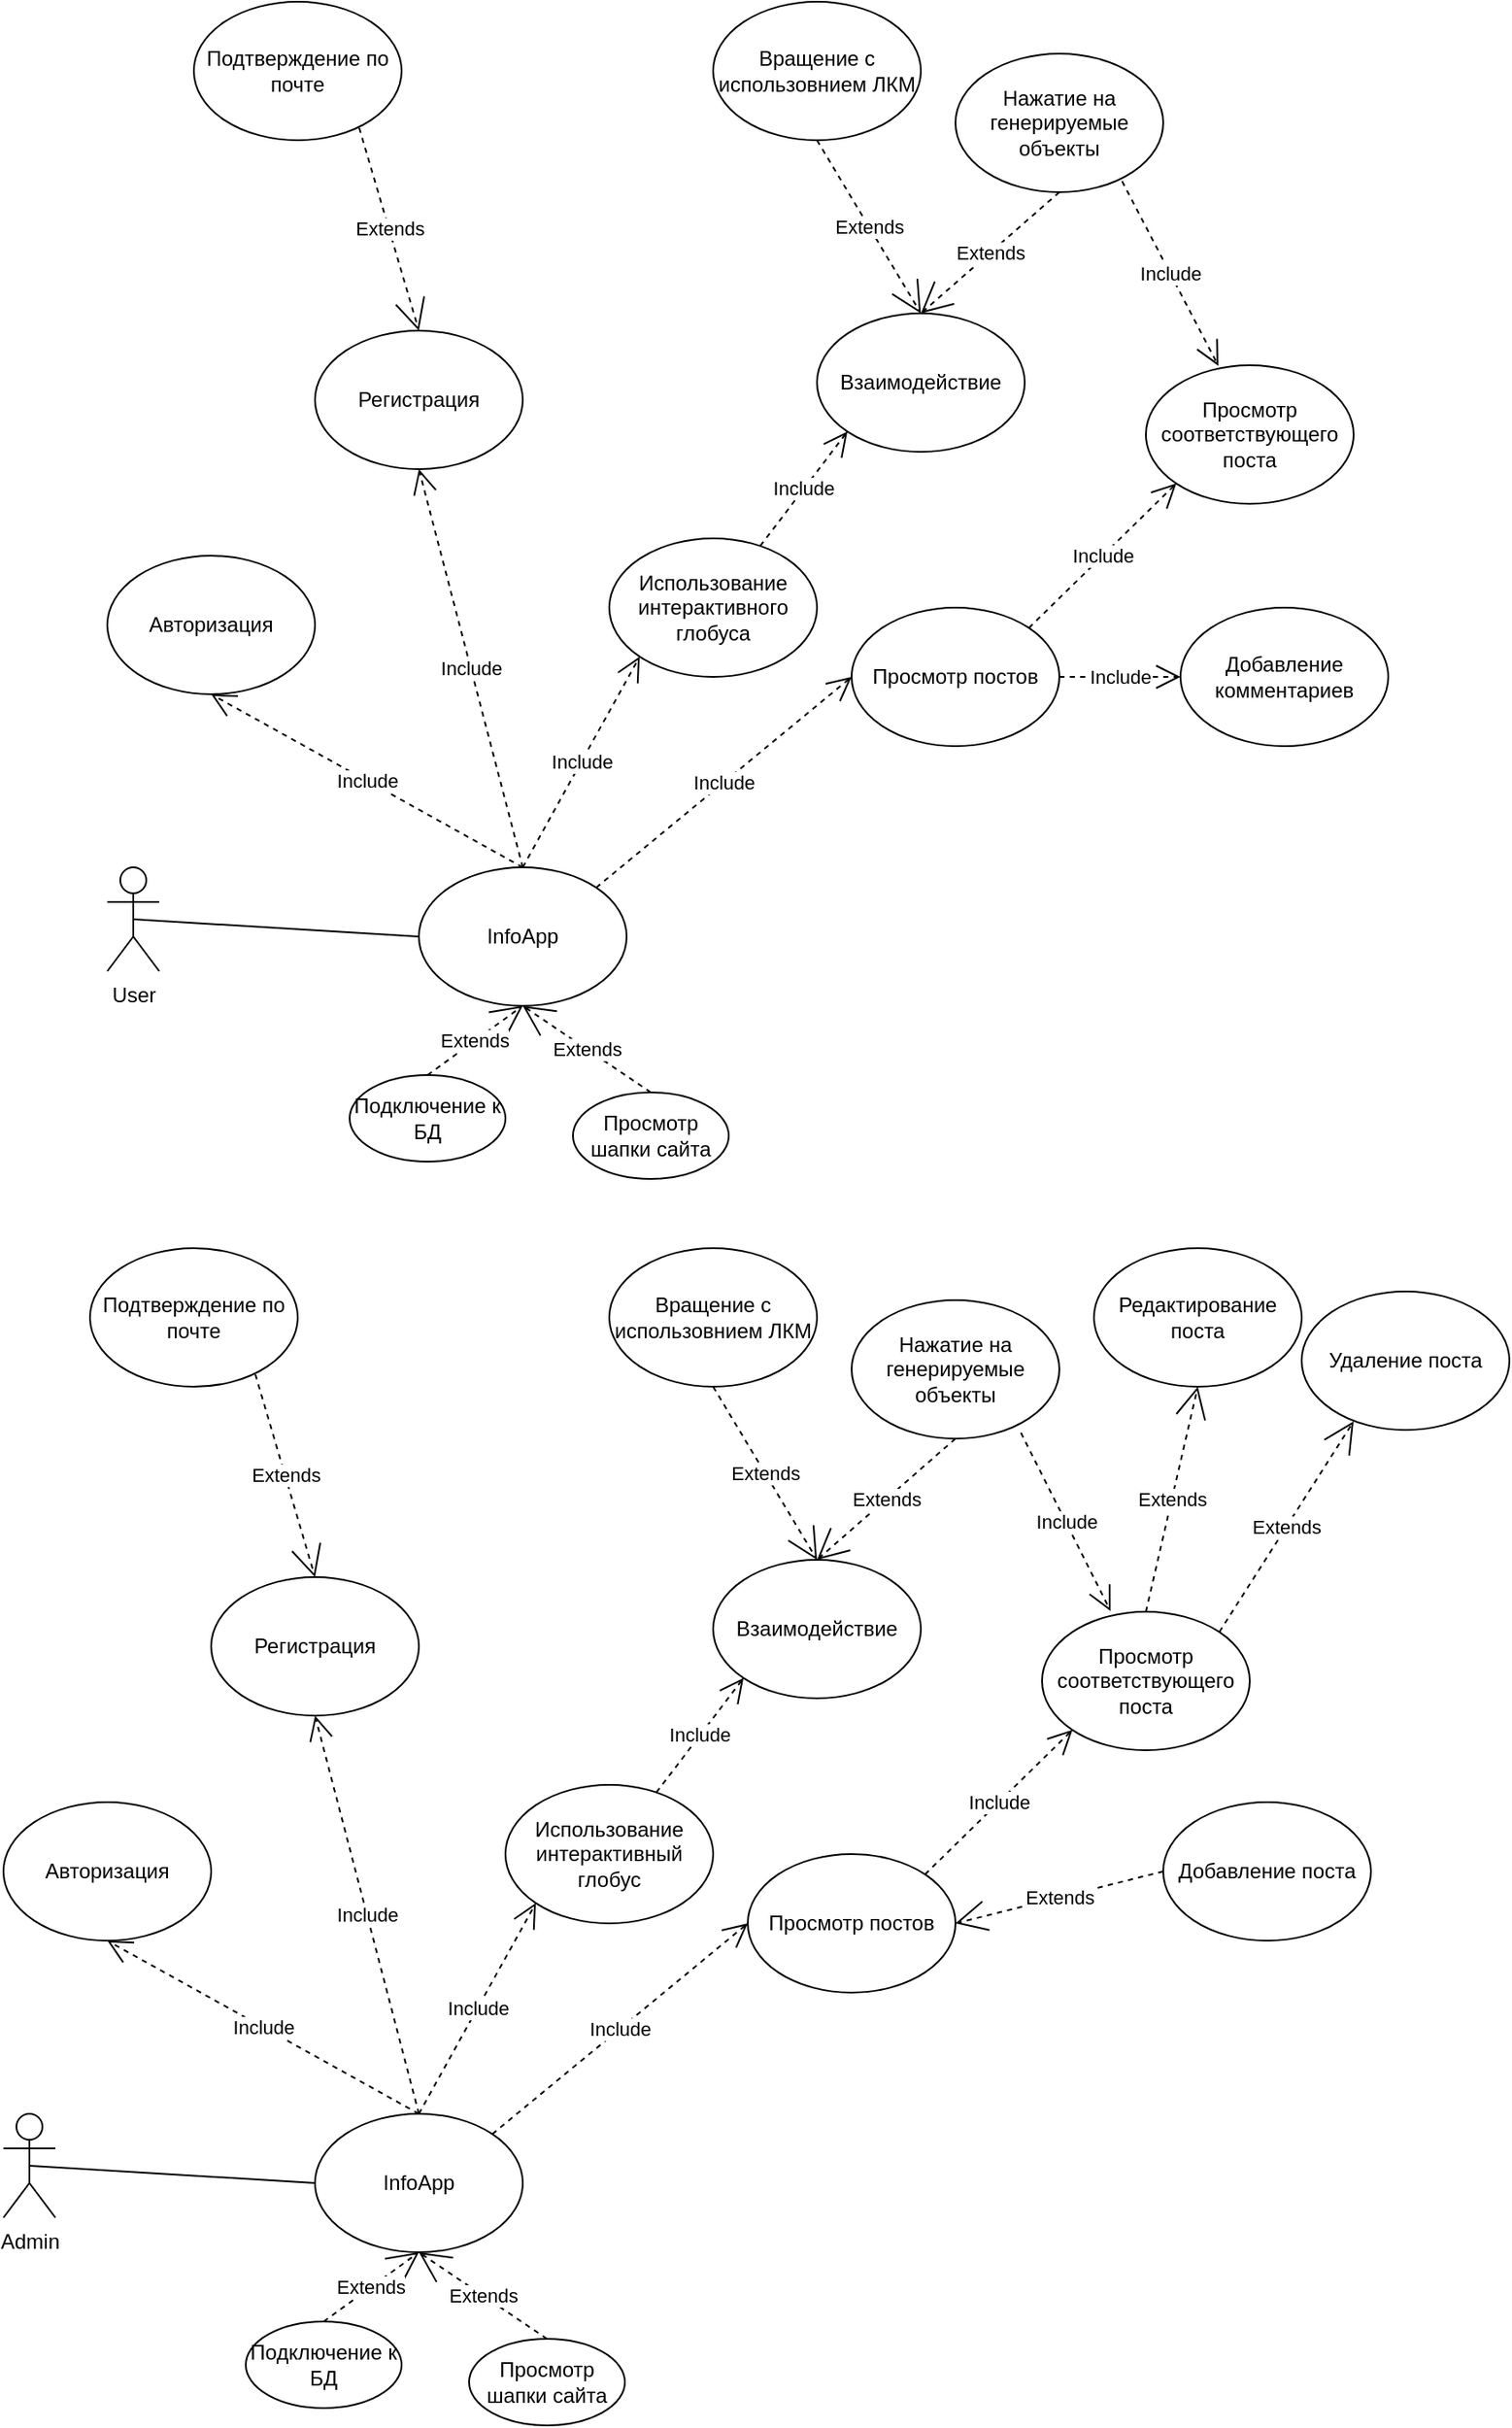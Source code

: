 <mxfile version="14.4.6" type="github">
  <diagram id="O6dOZKKfxx-vspAB8r2i" name="Page-1">
    <mxGraphModel dx="1140" dy="1841" grid="1" gridSize="10" guides="1" tooltips="1" connect="1" arrows="1" fold="1" page="1" pageScale="1" pageWidth="827" pageHeight="1169" math="0" shadow="0">
      <root>
        <mxCell id="0" />
        <mxCell id="1" parent="0" />
        <mxCell id="TU0fTfPvET5PNr98Xxx0-1" value="User&lt;br&gt;" style="shape=umlActor;verticalLabelPosition=bottom;verticalAlign=top;html=1;outlineConnect=0;" vertex="1" parent="1">
          <mxGeometry x="100" y="300" width="30" height="60" as="geometry" />
        </mxCell>
        <mxCell id="TU0fTfPvET5PNr98Xxx0-2" value="InfoApp" style="ellipse;whiteSpace=wrap;html=1;" vertex="1" parent="1">
          <mxGeometry x="280" y="300" width="120" height="80" as="geometry" />
        </mxCell>
        <mxCell id="TU0fTfPvET5PNr98Xxx0-3" value="" style="endArrow=none;html=1;entryX=0;entryY=0.5;entryDx=0;entryDy=0;exitX=0.5;exitY=0.5;exitDx=0;exitDy=0;exitPerimeter=0;" edge="1" parent="1" source="TU0fTfPvET5PNr98Xxx0-1" target="TU0fTfPvET5PNr98Xxx0-2">
          <mxGeometry width="50" height="50" relative="1" as="geometry">
            <mxPoint x="180" y="390" as="sourcePoint" />
            <mxPoint x="230" y="340" as="targetPoint" />
          </mxGeometry>
        </mxCell>
        <mxCell id="TU0fTfPvET5PNr98Xxx0-4" value="Include" style="endArrow=open;endSize=12;dashed=1;html=1;exitX=0.5;exitY=0;exitDx=0;exitDy=0;entryX=0.5;entryY=1;entryDx=0;entryDy=0;" edge="1" parent="1" source="TU0fTfPvET5PNr98Xxx0-2" target="TU0fTfPvET5PNr98Xxx0-6">
          <mxGeometry width="160" relative="1" as="geometry">
            <mxPoint x="330" y="250" as="sourcePoint" />
            <mxPoint x="240" y="210" as="targetPoint" />
          </mxGeometry>
        </mxCell>
        <mxCell id="TU0fTfPvET5PNr98Xxx0-6" value="Авторизация&lt;br&gt;" style="ellipse;whiteSpace=wrap;html=1;" vertex="1" parent="1">
          <mxGeometry x="100" y="120" width="120" height="80" as="geometry" />
        </mxCell>
        <mxCell id="TU0fTfPvET5PNr98Xxx0-7" value="Регистрация" style="ellipse;whiteSpace=wrap;html=1;" vertex="1" parent="1">
          <mxGeometry x="220" y="-10" width="120" height="80" as="geometry" />
        </mxCell>
        <mxCell id="TU0fTfPvET5PNr98Xxx0-8" value="Include" style="endArrow=open;endSize=12;dashed=1;html=1;exitX=0.5;exitY=0;exitDx=0;exitDy=0;entryX=0.5;entryY=1;entryDx=0;entryDy=0;" edge="1" parent="1" source="TU0fTfPvET5PNr98Xxx0-2" target="TU0fTfPvET5PNr98Xxx0-7">
          <mxGeometry width="160" relative="1" as="geometry">
            <mxPoint x="400" y="280" as="sourcePoint" />
            <mxPoint x="560" y="280" as="targetPoint" />
          </mxGeometry>
        </mxCell>
        <mxCell id="TU0fTfPvET5PNr98Xxx0-9" value="Использование интерактивного глобуса" style="ellipse;whiteSpace=wrap;html=1;" vertex="1" parent="1">
          <mxGeometry x="390" y="110" width="120" height="80" as="geometry" />
        </mxCell>
        <mxCell id="TU0fTfPvET5PNr98Xxx0-10" value="Include" style="endArrow=open;endSize=12;dashed=1;html=1;exitX=0.5;exitY=0;exitDx=0;exitDy=0;entryX=0;entryY=1;entryDx=0;entryDy=0;" edge="1" parent="1" source="TU0fTfPvET5PNr98Xxx0-2" target="TU0fTfPvET5PNr98Xxx0-9">
          <mxGeometry width="160" relative="1" as="geometry">
            <mxPoint x="350" y="310" as="sourcePoint" />
            <mxPoint x="390" y="220" as="targetPoint" />
          </mxGeometry>
        </mxCell>
        <mxCell id="TU0fTfPvET5PNr98Xxx0-13" value="Взаимодействие" style="ellipse;whiteSpace=wrap;html=1;" vertex="1" parent="1">
          <mxGeometry x="510" y="-20" width="120" height="80" as="geometry" />
        </mxCell>
        <mxCell id="TU0fTfPvET5PNr98Xxx0-14" value="Include" style="endArrow=open;endSize=12;dashed=1;html=1;entryX=0;entryY=1;entryDx=0;entryDy=0;" edge="1" parent="1" source="TU0fTfPvET5PNr98Xxx0-9" target="TU0fTfPvET5PNr98Xxx0-13">
          <mxGeometry width="160" relative="1" as="geometry">
            <mxPoint x="520" y="140" as="sourcePoint" />
            <mxPoint x="530" y="50" as="targetPoint" />
          </mxGeometry>
        </mxCell>
        <mxCell id="TU0fTfPvET5PNr98Xxx0-15" value="Extends" style="endArrow=open;endSize=16;endFill=0;html=1;entryX=0.5;entryY=0;entryDx=0;entryDy=0;exitX=0.5;exitY=1;exitDx=0;exitDy=0;dashed=1;" edge="1" parent="1" source="TU0fTfPvET5PNr98Xxx0-16" target="TU0fTfPvET5PNr98Xxx0-13">
          <mxGeometry width="160" relative="1" as="geometry">
            <mxPoint x="520" y="-120" as="sourcePoint" />
            <mxPoint x="660" y="-160" as="targetPoint" />
          </mxGeometry>
        </mxCell>
        <mxCell id="TU0fTfPvET5PNr98Xxx0-16" value="Вращение с использовнием ЛКМ" style="ellipse;whiteSpace=wrap;html=1;" vertex="1" parent="1">
          <mxGeometry x="450" y="-200" width="120" height="80" as="geometry" />
        </mxCell>
        <mxCell id="TU0fTfPvET5PNr98Xxx0-17" value="Нажатие на генерируемые объекты" style="ellipse;whiteSpace=wrap;html=1;" vertex="1" parent="1">
          <mxGeometry x="590" y="-170" width="120" height="80" as="geometry" />
        </mxCell>
        <mxCell id="TU0fTfPvET5PNr98Xxx0-18" value="Extends" style="endArrow=open;endSize=16;endFill=0;html=1;entryX=0.5;entryY=0;entryDx=0;entryDy=0;exitX=0.5;exitY=1;exitDx=0;exitDy=0;dashed=1;" edge="1" parent="1" source="TU0fTfPvET5PNr98Xxx0-17" target="TU0fTfPvET5PNr98Xxx0-13">
          <mxGeometry width="160" relative="1" as="geometry">
            <mxPoint x="520" y="-110" as="sourcePoint" />
            <mxPoint x="580" y="-10" as="targetPoint" />
          </mxGeometry>
        </mxCell>
        <mxCell id="TU0fTfPvET5PNr98Xxx0-20" value="Просмотр соответствующего поста" style="ellipse;whiteSpace=wrap;html=1;" vertex="1" parent="1">
          <mxGeometry x="700" y="10" width="120" height="80" as="geometry" />
        </mxCell>
        <mxCell id="TU0fTfPvET5PNr98Xxx0-21" value="Подтверждение по почте" style="ellipse;whiteSpace=wrap;html=1;" vertex="1" parent="1">
          <mxGeometry x="150" y="-200" width="120" height="80" as="geometry" />
        </mxCell>
        <mxCell id="TU0fTfPvET5PNr98Xxx0-22" value="Extends" style="endArrow=open;endSize=16;endFill=0;html=1;entryX=0.5;entryY=0;entryDx=0;entryDy=0;exitX=0.796;exitY=0.911;exitDx=0;exitDy=0;exitPerimeter=0;dashed=1;" edge="1" parent="1" source="TU0fTfPvET5PNr98Xxx0-21" target="TU0fTfPvET5PNr98Xxx0-7">
          <mxGeometry width="160" relative="1" as="geometry">
            <mxPoint x="142" y="-92" as="sourcePoint" />
            <mxPoint x="580" y="-10" as="targetPoint" />
          </mxGeometry>
        </mxCell>
        <mxCell id="TU0fTfPvET5PNr98Xxx0-26" value="Просмотр постов" style="ellipse;whiteSpace=wrap;html=1;" vertex="1" parent="1">
          <mxGeometry x="530" y="150" width="120" height="80" as="geometry" />
        </mxCell>
        <mxCell id="TU0fTfPvET5PNr98Xxx0-27" value="Include" style="endArrow=open;endSize=12;dashed=1;html=1;exitX=1;exitY=0;exitDx=0;exitDy=0;entryX=0;entryY=0.5;entryDx=0;entryDy=0;" edge="1" parent="1" source="TU0fTfPvET5PNr98Xxx0-2" target="TU0fTfPvET5PNr98Xxx0-26">
          <mxGeometry width="160" relative="1" as="geometry">
            <mxPoint x="350" y="310" as="sourcePoint" />
            <mxPoint x="417.574" y="188.284" as="targetPoint" />
          </mxGeometry>
        </mxCell>
        <mxCell id="TU0fTfPvET5PNr98Xxx0-28" value="Include" style="endArrow=open;endSize=12;dashed=1;html=1;exitX=1;exitY=0;exitDx=0;exitDy=0;entryX=0;entryY=1;entryDx=0;entryDy=0;" edge="1" parent="1" source="TU0fTfPvET5PNr98Xxx0-26" target="TU0fTfPvET5PNr98Xxx0-20">
          <mxGeometry width="160" relative="1" as="geometry">
            <mxPoint x="392.426" y="321.716" as="sourcePoint" />
            <mxPoint x="540" y="200" as="targetPoint" />
          </mxGeometry>
        </mxCell>
        <mxCell id="TU0fTfPvET5PNr98Xxx0-29" value="Include" style="endArrow=open;endSize=12;dashed=1;html=1;exitX=1;exitY=0.5;exitDx=0;exitDy=0;" edge="1" parent="1" source="TU0fTfPvET5PNr98Xxx0-26">
          <mxGeometry width="160" relative="1" as="geometry">
            <mxPoint x="642.426" y="171.716" as="sourcePoint" />
            <mxPoint x="720" y="190" as="targetPoint" />
          </mxGeometry>
        </mxCell>
        <mxCell id="TU0fTfPvET5PNr98Xxx0-30" value="Добавление комментариев" style="ellipse;whiteSpace=wrap;html=1;" vertex="1" parent="1">
          <mxGeometry x="720" y="150" width="120" height="80" as="geometry" />
        </mxCell>
        <mxCell id="TU0fTfPvET5PNr98Xxx0-31" value="Подключение к БД" style="ellipse;whiteSpace=wrap;html=1;" vertex="1" parent="1">
          <mxGeometry x="240" y="420" width="90" height="50" as="geometry" />
        </mxCell>
        <mxCell id="TU0fTfPvET5PNr98Xxx0-32" value="Extends" style="endArrow=open;endSize=16;endFill=0;html=1;exitX=0.5;exitY=0;exitDx=0;exitDy=0;dashed=1;entryX=0.5;entryY=1;entryDx=0;entryDy=0;" edge="1" parent="1" source="TU0fTfPvET5PNr98Xxx0-31" target="TU0fTfPvET5PNr98Xxx0-2">
          <mxGeometry width="160" relative="1" as="geometry">
            <mxPoint x="255.52" y="-117.12" as="sourcePoint" />
            <mxPoint x="360" y="400" as="targetPoint" />
          </mxGeometry>
        </mxCell>
        <mxCell id="TU0fTfPvET5PNr98Xxx0-33" value="Просмотр шапки сайта" style="ellipse;whiteSpace=wrap;html=1;" vertex="1" parent="1">
          <mxGeometry x="369" y="430" width="90" height="50" as="geometry" />
        </mxCell>
        <mxCell id="TU0fTfPvET5PNr98Xxx0-34" value="Extends" style="endArrow=open;endSize=16;endFill=0;html=1;exitX=0.5;exitY=0;exitDx=0;exitDy=0;dashed=1;entryX=0.5;entryY=1;entryDx=0;entryDy=0;" edge="1" parent="1" source="TU0fTfPvET5PNr98Xxx0-33" target="TU0fTfPvET5PNr98Xxx0-2">
          <mxGeometry width="160" relative="1" as="geometry">
            <mxPoint x="295" y="430" as="sourcePoint" />
            <mxPoint x="350" y="390" as="targetPoint" />
          </mxGeometry>
        </mxCell>
        <mxCell id="TU0fTfPvET5PNr98Xxx0-36" value="Admin" style="shape=umlActor;verticalLabelPosition=bottom;verticalAlign=top;html=1;outlineConnect=0;" vertex="1" parent="1">
          <mxGeometry x="40" y="1020" width="30" height="60" as="geometry" />
        </mxCell>
        <mxCell id="TU0fTfPvET5PNr98Xxx0-37" value="InfoApp" style="ellipse;whiteSpace=wrap;html=1;" vertex="1" parent="1">
          <mxGeometry x="220" y="1020" width="120" height="80" as="geometry" />
        </mxCell>
        <mxCell id="TU0fTfPvET5PNr98Xxx0-38" value="" style="endArrow=none;html=1;entryX=0;entryY=0.5;entryDx=0;entryDy=0;exitX=0.5;exitY=0.5;exitDx=0;exitDy=0;exitPerimeter=0;" edge="1" parent="1" source="TU0fTfPvET5PNr98Xxx0-36" target="TU0fTfPvET5PNr98Xxx0-37">
          <mxGeometry width="50" height="50" relative="1" as="geometry">
            <mxPoint x="120" y="1110" as="sourcePoint" />
            <mxPoint x="170" y="1060" as="targetPoint" />
          </mxGeometry>
        </mxCell>
        <mxCell id="TU0fTfPvET5PNr98Xxx0-39" value="Include" style="endArrow=open;endSize=12;dashed=1;html=1;exitX=0.5;exitY=0;exitDx=0;exitDy=0;entryX=0.5;entryY=1;entryDx=0;entryDy=0;" edge="1" parent="1" source="TU0fTfPvET5PNr98Xxx0-37" target="TU0fTfPvET5PNr98Xxx0-40">
          <mxGeometry width="160" relative="1" as="geometry">
            <mxPoint x="270" y="970" as="sourcePoint" />
            <mxPoint x="180" y="930" as="targetPoint" />
          </mxGeometry>
        </mxCell>
        <mxCell id="TU0fTfPvET5PNr98Xxx0-40" value="Авторизация&lt;br&gt;" style="ellipse;whiteSpace=wrap;html=1;" vertex="1" parent="1">
          <mxGeometry x="40" y="840" width="120" height="80" as="geometry" />
        </mxCell>
        <mxCell id="TU0fTfPvET5PNr98Xxx0-41" value="Регистрация" style="ellipse;whiteSpace=wrap;html=1;" vertex="1" parent="1">
          <mxGeometry x="160" y="710" width="120" height="80" as="geometry" />
        </mxCell>
        <mxCell id="TU0fTfPvET5PNr98Xxx0-42" value="Include" style="endArrow=open;endSize=12;dashed=1;html=1;exitX=0.5;exitY=0;exitDx=0;exitDy=0;entryX=0.5;entryY=1;entryDx=0;entryDy=0;" edge="1" parent="1" source="TU0fTfPvET5PNr98Xxx0-37" target="TU0fTfPvET5PNr98Xxx0-41">
          <mxGeometry width="160" relative="1" as="geometry">
            <mxPoint x="340" y="1000" as="sourcePoint" />
            <mxPoint x="500" y="1000" as="targetPoint" />
          </mxGeometry>
        </mxCell>
        <mxCell id="TU0fTfPvET5PNr98Xxx0-43" value="Использование интерактивный глобус" style="ellipse;whiteSpace=wrap;html=1;" vertex="1" parent="1">
          <mxGeometry x="330" y="830" width="120" height="80" as="geometry" />
        </mxCell>
        <mxCell id="TU0fTfPvET5PNr98Xxx0-44" value="Include" style="endArrow=open;endSize=12;dashed=1;html=1;exitX=0.5;exitY=0;exitDx=0;exitDy=0;entryX=0;entryY=1;entryDx=0;entryDy=0;" edge="1" parent="1" source="TU0fTfPvET5PNr98Xxx0-37" target="TU0fTfPvET5PNr98Xxx0-43">
          <mxGeometry width="160" relative="1" as="geometry">
            <mxPoint x="290" y="1030" as="sourcePoint" />
            <mxPoint x="330" y="940" as="targetPoint" />
          </mxGeometry>
        </mxCell>
        <mxCell id="TU0fTfPvET5PNr98Xxx0-47" value="Взаимодействие" style="ellipse;whiteSpace=wrap;html=1;" vertex="1" parent="1">
          <mxGeometry x="450" y="700" width="120" height="80" as="geometry" />
        </mxCell>
        <mxCell id="TU0fTfPvET5PNr98Xxx0-48" value="Include" style="endArrow=open;endSize=12;dashed=1;html=1;entryX=0;entryY=1;entryDx=0;entryDy=0;" edge="1" parent="1" source="TU0fTfPvET5PNr98Xxx0-43" target="TU0fTfPvET5PNr98Xxx0-47">
          <mxGeometry width="160" relative="1" as="geometry">
            <mxPoint x="460" y="860" as="sourcePoint" />
            <mxPoint x="470" y="770" as="targetPoint" />
          </mxGeometry>
        </mxCell>
        <mxCell id="TU0fTfPvET5PNr98Xxx0-49" value="Extends" style="endArrow=open;endSize=16;endFill=0;html=1;entryX=0.5;entryY=0;entryDx=0;entryDy=0;exitX=0.5;exitY=1;exitDx=0;exitDy=0;dashed=1;" edge="1" parent="1" source="TU0fTfPvET5PNr98Xxx0-50" target="TU0fTfPvET5PNr98Xxx0-47">
          <mxGeometry width="160" relative="1" as="geometry">
            <mxPoint x="460" y="600" as="sourcePoint" />
            <mxPoint x="600" y="560" as="targetPoint" />
          </mxGeometry>
        </mxCell>
        <mxCell id="TU0fTfPvET5PNr98Xxx0-50" value="Вращение с использовнием ЛКМ" style="ellipse;whiteSpace=wrap;html=1;" vertex="1" parent="1">
          <mxGeometry x="390" y="520" width="120" height="80" as="geometry" />
        </mxCell>
        <mxCell id="TU0fTfPvET5PNr98Xxx0-51" value="Нажатие на генерируемые объекты" style="ellipse;whiteSpace=wrap;html=1;" vertex="1" parent="1">
          <mxGeometry x="530" y="550" width="120" height="80" as="geometry" />
        </mxCell>
        <mxCell id="TU0fTfPvET5PNr98Xxx0-52" value="Extends" style="endArrow=open;endSize=16;endFill=0;html=1;entryX=0.5;entryY=0;entryDx=0;entryDy=0;exitX=0.5;exitY=1;exitDx=0;exitDy=0;dashed=1;" edge="1" parent="1" source="TU0fTfPvET5PNr98Xxx0-51" target="TU0fTfPvET5PNr98Xxx0-47">
          <mxGeometry width="160" relative="1" as="geometry">
            <mxPoint x="460" y="610" as="sourcePoint" />
            <mxPoint x="520" y="710" as="targetPoint" />
          </mxGeometry>
        </mxCell>
        <mxCell id="TU0fTfPvET5PNr98Xxx0-54" value="Просмотр соответствующего поста" style="ellipse;whiteSpace=wrap;html=1;" vertex="1" parent="1">
          <mxGeometry x="640" y="730" width="120" height="80" as="geometry" />
        </mxCell>
        <mxCell id="TU0fTfPvET5PNr98Xxx0-55" value="Подтверждение по почте" style="ellipse;whiteSpace=wrap;html=1;" vertex="1" parent="1">
          <mxGeometry x="90" y="520" width="120" height="80" as="geometry" />
        </mxCell>
        <mxCell id="TU0fTfPvET5PNr98Xxx0-56" value="Extends" style="endArrow=open;endSize=16;endFill=0;html=1;entryX=0.5;entryY=0;entryDx=0;entryDy=0;exitX=0.796;exitY=0.911;exitDx=0;exitDy=0;exitPerimeter=0;dashed=1;" edge="1" parent="1" source="TU0fTfPvET5PNr98Xxx0-55" target="TU0fTfPvET5PNr98Xxx0-41">
          <mxGeometry width="160" relative="1" as="geometry">
            <mxPoint x="82" y="628" as="sourcePoint" />
            <mxPoint x="520" y="710" as="targetPoint" />
          </mxGeometry>
        </mxCell>
        <mxCell id="TU0fTfPvET5PNr98Xxx0-57" value="Просмотр постов" style="ellipse;whiteSpace=wrap;html=1;" vertex="1" parent="1">
          <mxGeometry x="470" y="870" width="120" height="80" as="geometry" />
        </mxCell>
        <mxCell id="TU0fTfPvET5PNr98Xxx0-58" value="Include" style="endArrow=open;endSize=12;dashed=1;html=1;exitX=1;exitY=0;exitDx=0;exitDy=0;entryX=0;entryY=0.5;entryDx=0;entryDy=0;" edge="1" parent="1" source="TU0fTfPvET5PNr98Xxx0-37" target="TU0fTfPvET5PNr98Xxx0-57">
          <mxGeometry width="160" relative="1" as="geometry">
            <mxPoint x="290" y="1030" as="sourcePoint" />
            <mxPoint x="357.574" y="908.284" as="targetPoint" />
          </mxGeometry>
        </mxCell>
        <mxCell id="TU0fTfPvET5PNr98Xxx0-59" value="Include" style="endArrow=open;endSize=12;dashed=1;html=1;exitX=1;exitY=0;exitDx=0;exitDy=0;entryX=0;entryY=1;entryDx=0;entryDy=0;" edge="1" parent="1" source="TU0fTfPvET5PNr98Xxx0-57" target="TU0fTfPvET5PNr98Xxx0-54">
          <mxGeometry width="160" relative="1" as="geometry">
            <mxPoint x="332.426" y="1041.716" as="sourcePoint" />
            <mxPoint x="480" y="920" as="targetPoint" />
          </mxGeometry>
        </mxCell>
        <mxCell id="TU0fTfPvET5PNr98Xxx0-61" value="Подключение к БД" style="ellipse;whiteSpace=wrap;html=1;" vertex="1" parent="1">
          <mxGeometry x="180" y="1140" width="90" height="50" as="geometry" />
        </mxCell>
        <mxCell id="TU0fTfPvET5PNr98Xxx0-62" value="Extends" style="endArrow=open;endSize=16;endFill=0;html=1;exitX=0.5;exitY=0;exitDx=0;exitDy=0;dashed=1;entryX=0.5;entryY=1;entryDx=0;entryDy=0;" edge="1" parent="1" source="TU0fTfPvET5PNr98Xxx0-61" target="TU0fTfPvET5PNr98Xxx0-37">
          <mxGeometry width="160" relative="1" as="geometry">
            <mxPoint x="195.52" y="602.88" as="sourcePoint" />
            <mxPoint x="300" y="1120" as="targetPoint" />
          </mxGeometry>
        </mxCell>
        <mxCell id="TU0fTfPvET5PNr98Xxx0-63" value="Просмотр шапки сайта" style="ellipse;whiteSpace=wrap;html=1;" vertex="1" parent="1">
          <mxGeometry x="309" y="1150" width="90" height="50" as="geometry" />
        </mxCell>
        <mxCell id="TU0fTfPvET5PNr98Xxx0-64" value="Extends" style="endArrow=open;endSize=16;endFill=0;html=1;exitX=0.5;exitY=0;exitDx=0;exitDy=0;dashed=1;entryX=0.5;entryY=1;entryDx=0;entryDy=0;" edge="1" parent="1" source="TU0fTfPvET5PNr98Xxx0-63" target="TU0fTfPvET5PNr98Xxx0-37">
          <mxGeometry width="160" relative="1" as="geometry">
            <mxPoint x="235" y="1150" as="sourcePoint" />
            <mxPoint x="290" y="1110" as="targetPoint" />
          </mxGeometry>
        </mxCell>
        <mxCell id="TU0fTfPvET5PNr98Xxx0-65" value="Extends" style="endArrow=open;endSize=16;endFill=0;html=1;exitX=0.5;exitY=0;exitDx=0;exitDy=0;dashed=1;entryX=0.5;entryY=1;entryDx=0;entryDy=0;" edge="1" parent="1" source="TU0fTfPvET5PNr98Xxx0-54" target="TU0fTfPvET5PNr98Xxx0-66">
          <mxGeometry width="160" relative="1" as="geometry">
            <mxPoint x="667.574" y="751.716" as="sourcePoint" />
            <mxPoint x="690" y="610" as="targetPoint" />
          </mxGeometry>
        </mxCell>
        <mxCell id="TU0fTfPvET5PNr98Xxx0-66" value="Редактирование поста" style="ellipse;whiteSpace=wrap;html=1;" vertex="1" parent="1">
          <mxGeometry x="670" y="520" width="120" height="80" as="geometry" />
        </mxCell>
        <mxCell id="TU0fTfPvET5PNr98Xxx0-67" value="Extends" style="endArrow=open;endSize=16;endFill=0;html=1;dashed=1;entryX=1;entryY=0.5;entryDx=0;entryDy=0;exitX=0;exitY=0.5;exitDx=0;exitDy=0;" edge="1" parent="1" source="TU0fTfPvET5PNr98Xxx0-70" target="TU0fTfPvET5PNr98Xxx0-57">
          <mxGeometry width="160" relative="1" as="geometry">
            <mxPoint x="690" y="950" as="sourcePoint" />
            <mxPoint x="710" y="882" as="targetPoint" />
          </mxGeometry>
        </mxCell>
        <mxCell id="TU0fTfPvET5PNr98Xxx0-68" value="Extends" style="endArrow=open;endSize=16;endFill=0;html=1;exitX=1;exitY=0;exitDx=0;exitDy=0;dashed=1;" edge="1" parent="1" source="TU0fTfPvET5PNr98Xxx0-54">
          <mxGeometry width="160" relative="1" as="geometry">
            <mxPoint x="710" y="740" as="sourcePoint" />
            <mxPoint x="820" y="620" as="targetPoint" />
          </mxGeometry>
        </mxCell>
        <mxCell id="TU0fTfPvET5PNr98Xxx0-69" value="Удаление поста" style="ellipse;whiteSpace=wrap;html=1;" vertex="1" parent="1">
          <mxGeometry x="790" y="545" width="120" height="80" as="geometry" />
        </mxCell>
        <mxCell id="TU0fTfPvET5PNr98Xxx0-70" value="Добавление поста" style="ellipse;whiteSpace=wrap;html=1;" vertex="1" parent="1">
          <mxGeometry x="710" y="840" width="120" height="80" as="geometry" />
        </mxCell>
        <mxCell id="TU0fTfPvET5PNr98Xxx0-71" value="Include" style="endArrow=open;endSize=12;dashed=1;html=1;exitX=0.815;exitY=0.958;exitDx=0;exitDy=0;entryX=0.33;entryY=-0.005;entryDx=0;entryDy=0;exitPerimeter=0;entryPerimeter=0;" edge="1" parent="1" source="TU0fTfPvET5PNr98Xxx0-51" target="TU0fTfPvET5PNr98Xxx0-54">
          <mxGeometry width="160" relative="1" as="geometry">
            <mxPoint x="582.426" y="891.716" as="sourcePoint" />
            <mxPoint x="667.574" y="808.284" as="targetPoint" />
          </mxGeometry>
        </mxCell>
        <mxCell id="TU0fTfPvET5PNr98Xxx0-72" value="Include" style="endArrow=open;endSize=12;dashed=1;html=1;exitX=0.802;exitY=0.921;exitDx=0;exitDy=0;entryX=0.349;entryY=0.004;entryDx=0;entryDy=0;exitPerimeter=0;entryPerimeter=0;" edge="1" parent="1" source="TU0fTfPvET5PNr98Xxx0-17" target="TU0fTfPvET5PNr98Xxx0-20">
          <mxGeometry width="160" relative="1" as="geometry">
            <mxPoint x="727.426" y="-26.564" as="sourcePoint" />
            <mxPoint x="812.574" y="-109.996" as="targetPoint" />
          </mxGeometry>
        </mxCell>
      </root>
    </mxGraphModel>
  </diagram>
</mxfile>
